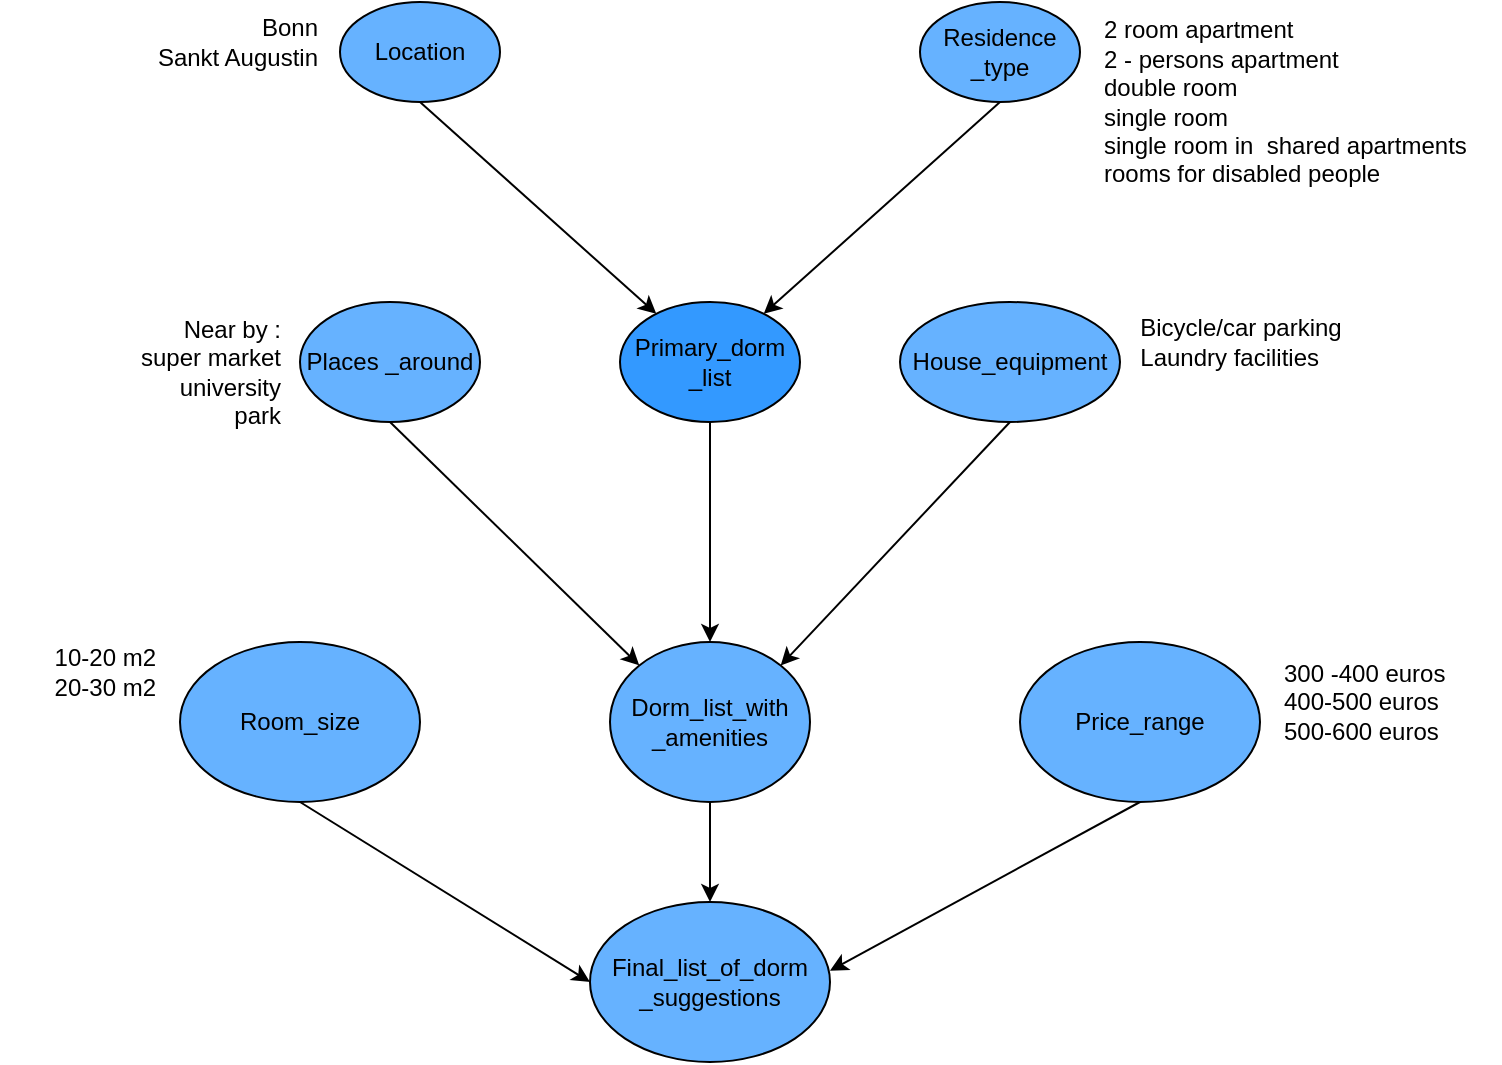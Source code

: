 <mxfile version="22.1.3" type="github">
  <diagram name="Page-1" id="gG-CcKQj_O5Gds7CuANu">
    <mxGraphModel dx="1050" dy="629" grid="1" gridSize="10" guides="1" tooltips="1" connect="1" arrows="1" fold="1" page="1" pageScale="1" pageWidth="850" pageHeight="1100" math="0" shadow="0">
      <root>
        <mxCell id="0" />
        <mxCell id="1" parent="0" />
        <mxCell id="3vcHzLo65YRTK80i1mjy-1" value="Location" style="ellipse;whiteSpace=wrap;html=1;fillColor=#66B2FF;" vertex="1" parent="1">
          <mxGeometry x="190" y="210" width="80" height="50" as="geometry" />
        </mxCell>
        <mxCell id="3vcHzLo65YRTK80i1mjy-2" value="Bonn&lt;br&gt;Sankt Augustin" style="text;html=1;align=right;verticalAlign=middle;resizable=0;points=[];autosize=1;strokeColor=none;fillColor=none;" vertex="1" parent="1">
          <mxGeometry x="80" y="210" width="100" height="40" as="geometry" />
        </mxCell>
        <mxCell id="3vcHzLo65YRTK80i1mjy-3" value="Residence _type" style="ellipse;whiteSpace=wrap;html=1;fillColor=#66B2FF;" vertex="1" parent="1">
          <mxGeometry x="480" y="210" width="80" height="50" as="geometry" />
        </mxCell>
        <mxCell id="3vcHzLo65YRTK80i1mjy-4" value="2 room apartment&lt;br&gt;2 - persons apartment&lt;br&gt;double room&lt;br&gt;single room&lt;br&gt;single room in&amp;nbsp; shared apartments&lt;br&gt;rooms for disabled people" style="text;html=1;align=left;verticalAlign=middle;resizable=0;points=[];autosize=1;strokeColor=none;fillColor=none;" vertex="1" parent="1">
          <mxGeometry x="570" y="210" width="200" height="100" as="geometry" />
        </mxCell>
        <mxCell id="3vcHzLo65YRTK80i1mjy-13" style="edgeStyle=orthogonalEdgeStyle;rounded=0;orthogonalLoop=1;jettySize=auto;html=1;exitX=0.5;exitY=1;exitDx=0;exitDy=0;entryX=0.5;entryY=0;entryDx=0;entryDy=0;" edge="1" parent="1" source="3vcHzLo65YRTK80i1mjy-5" target="3vcHzLo65YRTK80i1mjy-12">
          <mxGeometry relative="1" as="geometry" />
        </mxCell>
        <mxCell id="3vcHzLo65YRTK80i1mjy-5" value="Primary_dorm&lt;br&gt;_list" style="ellipse;whiteSpace=wrap;html=1;fillColor=#3399FF;" vertex="1" parent="1">
          <mxGeometry x="330" y="360" width="90" height="60" as="geometry" />
        </mxCell>
        <mxCell id="3vcHzLo65YRTK80i1mjy-6" value="" style="endArrow=classic;html=1;rounded=0;exitX=0.5;exitY=1;exitDx=0;exitDy=0;" edge="1" parent="1" source="3vcHzLo65YRTK80i1mjy-1" target="3vcHzLo65YRTK80i1mjy-5">
          <mxGeometry width="50" height="50" relative="1" as="geometry">
            <mxPoint x="400" y="450" as="sourcePoint" />
            <mxPoint x="450" y="400" as="targetPoint" />
          </mxGeometry>
        </mxCell>
        <mxCell id="3vcHzLo65YRTK80i1mjy-7" value="" style="endArrow=classic;html=1;rounded=0;exitX=0.5;exitY=1;exitDx=0;exitDy=0;" edge="1" parent="1" source="3vcHzLo65YRTK80i1mjy-3" target="3vcHzLo65YRTK80i1mjy-5">
          <mxGeometry width="50" height="50" relative="1" as="geometry">
            <mxPoint x="180" y="260" as="sourcePoint" />
            <mxPoint x="230" y="370" as="targetPoint" />
          </mxGeometry>
        </mxCell>
        <mxCell id="3vcHzLo65YRTK80i1mjy-8" value="House_equipment" style="ellipse;whiteSpace=wrap;html=1;fillColor=#66B2FF;" vertex="1" parent="1">
          <mxGeometry x="470" y="360" width="110" height="60" as="geometry" />
        </mxCell>
        <mxCell id="3vcHzLo65YRTK80i1mjy-9" value="&lt;div style=&quot;text-align: left;&quot;&gt;&lt;span style=&quot;background-color: initial;&quot;&gt;Bicycle/car parking&lt;/span&gt;&lt;/div&gt;&lt;div style=&quot;text-align: left;&quot;&gt;&lt;span style=&quot;background-color: initial;&quot;&gt;Laundry facilities&lt;/span&gt;&lt;/div&gt;" style="text;html=1;align=center;verticalAlign=middle;resizable=0;points=[];autosize=1;strokeColor=none;fillColor=none;" vertex="1" parent="1">
          <mxGeometry x="580" y="360" width="120" height="40" as="geometry" />
        </mxCell>
        <mxCell id="3vcHzLo65YRTK80i1mjy-10" value="Places _around" style="ellipse;whiteSpace=wrap;html=1;fillColor=#66B2FF;" vertex="1" parent="1">
          <mxGeometry x="170" y="360" width="90" height="60" as="geometry" />
        </mxCell>
        <mxCell id="3vcHzLo65YRTK80i1mjy-11" value="&lt;div style=&quot;text-align: right;&quot;&gt;&lt;span style=&quot;background-color: initial;&quot;&gt;Near by :&lt;/span&gt;&lt;/div&gt;&lt;div style=&quot;text-align: right;&quot;&gt;&lt;span style=&quot;background-color: initial;&quot;&gt;super market&lt;/span&gt;&lt;/div&gt;&lt;div style=&quot;text-align: right;&quot;&gt;&lt;span style=&quot;background-color: initial;&quot;&gt;university&lt;/span&gt;&lt;/div&gt;&lt;div style=&quot;text-align: right;&quot;&gt;&lt;span style=&quot;background-color: initial;&quot;&gt;park&lt;/span&gt;&lt;/div&gt;" style="text;html=1;align=center;verticalAlign=middle;resizable=0;points=[];autosize=1;strokeColor=none;fillColor=none;" vertex="1" parent="1">
          <mxGeometry x="80" y="360" width="90" height="70" as="geometry" />
        </mxCell>
        <mxCell id="3vcHzLo65YRTK80i1mjy-12" value="Dorm_list_with&lt;br&gt;_amenities" style="ellipse;whiteSpace=wrap;html=1;fillColor=#66B2FF;" vertex="1" parent="1">
          <mxGeometry x="325" y="530" width="100" height="80" as="geometry" />
        </mxCell>
        <mxCell id="3vcHzLo65YRTK80i1mjy-16" value="" style="endArrow=classic;html=1;rounded=0;exitX=0.5;exitY=1;exitDx=0;exitDy=0;entryX=0;entryY=0;entryDx=0;entryDy=0;" edge="1" parent="1" source="3vcHzLo65YRTK80i1mjy-10" target="3vcHzLo65YRTK80i1mjy-12">
          <mxGeometry width="50" height="50" relative="1" as="geometry">
            <mxPoint x="400" y="450" as="sourcePoint" />
            <mxPoint x="450" y="400" as="targetPoint" />
          </mxGeometry>
        </mxCell>
        <mxCell id="3vcHzLo65YRTK80i1mjy-17" value="" style="endArrow=classic;html=1;rounded=0;exitX=0.5;exitY=1;exitDx=0;exitDy=0;entryX=1;entryY=0;entryDx=0;entryDy=0;" edge="1" parent="1" source="3vcHzLo65YRTK80i1mjy-8" target="3vcHzLo65YRTK80i1mjy-12">
          <mxGeometry width="50" height="50" relative="1" as="geometry">
            <mxPoint x="250" y="400" as="sourcePoint" />
            <mxPoint x="350" y="530" as="targetPoint" />
            <Array as="points" />
          </mxGeometry>
        </mxCell>
        <mxCell id="3vcHzLo65YRTK80i1mjy-18" value="Final_list_of_dorm _suggestions" style="ellipse;whiteSpace=wrap;html=1;fillColor=#66B2FF;" vertex="1" parent="1">
          <mxGeometry x="315" y="660" width="120" height="80" as="geometry" />
        </mxCell>
        <mxCell id="3vcHzLo65YRTK80i1mjy-19" value="Room_size" style="ellipse;whiteSpace=wrap;html=1;fillColor=#66B2FF;" vertex="1" parent="1">
          <mxGeometry x="110" y="530" width="120" height="80" as="geometry" />
        </mxCell>
        <mxCell id="3vcHzLo65YRTK80i1mjy-20" value="Price_range" style="ellipse;whiteSpace=wrap;html=1;fillColor=#66B2FF;" vertex="1" parent="1">
          <mxGeometry x="530" y="530" width="120" height="80" as="geometry" />
        </mxCell>
        <mxCell id="3vcHzLo65YRTK80i1mjy-21" value="" style="endArrow=classic;html=1;rounded=0;exitX=0.5;exitY=1;exitDx=0;exitDy=0;entryX=0;entryY=0.5;entryDx=0;entryDy=0;" edge="1" parent="1" source="3vcHzLo65YRTK80i1mjy-19" target="3vcHzLo65YRTK80i1mjy-18">
          <mxGeometry width="50" height="50" relative="1" as="geometry">
            <mxPoint x="220" y="660" as="sourcePoint" />
            <mxPoint x="270" y="610" as="targetPoint" />
          </mxGeometry>
        </mxCell>
        <mxCell id="3vcHzLo65YRTK80i1mjy-22" value="" style="endArrow=classic;html=1;rounded=0;exitX=0.5;exitY=1;exitDx=0;exitDy=0;entryX=1;entryY=0.429;entryDx=0;entryDy=0;entryPerimeter=0;" edge="1" parent="1" source="3vcHzLo65YRTK80i1mjy-20" target="3vcHzLo65YRTK80i1mjy-18">
          <mxGeometry width="50" height="50" relative="1" as="geometry">
            <mxPoint x="200" y="640" as="sourcePoint" />
            <mxPoint x="330" y="685" as="targetPoint" />
          </mxGeometry>
        </mxCell>
        <mxCell id="3vcHzLo65YRTK80i1mjy-23" value="" style="endArrow=classic;html=1;rounded=0;exitX=0.5;exitY=1;exitDx=0;exitDy=0;entryX=0.5;entryY=0;entryDx=0;entryDy=0;" edge="1" parent="1" source="3vcHzLo65YRTK80i1mjy-12" target="3vcHzLo65YRTK80i1mjy-18">
          <mxGeometry width="50" height="50" relative="1" as="geometry">
            <mxPoint x="400" y="450" as="sourcePoint" />
            <mxPoint x="450" y="400" as="targetPoint" />
          </mxGeometry>
        </mxCell>
        <mxCell id="3vcHzLo65YRTK80i1mjy-24" value="10-20 m2&lt;br&gt;20-30 m2" style="text;html=1;strokeColor=none;fillColor=none;align=right;verticalAlign=middle;whiteSpace=wrap;rounded=0;" vertex="1" parent="1">
          <mxGeometry x="20" y="530" width="80" height="30" as="geometry" />
        </mxCell>
        <mxCell id="3vcHzLo65YRTK80i1mjy-26" value="300 -400 euros&lt;br&gt;400-500 euros&lt;br&gt;500-600 euros" style="text;html=1;align=left;verticalAlign=middle;resizable=0;points=[];autosize=1;strokeColor=none;fillColor=none;" vertex="1" parent="1">
          <mxGeometry x="660" y="530" width="100" height="60" as="geometry" />
        </mxCell>
      </root>
    </mxGraphModel>
  </diagram>
</mxfile>
